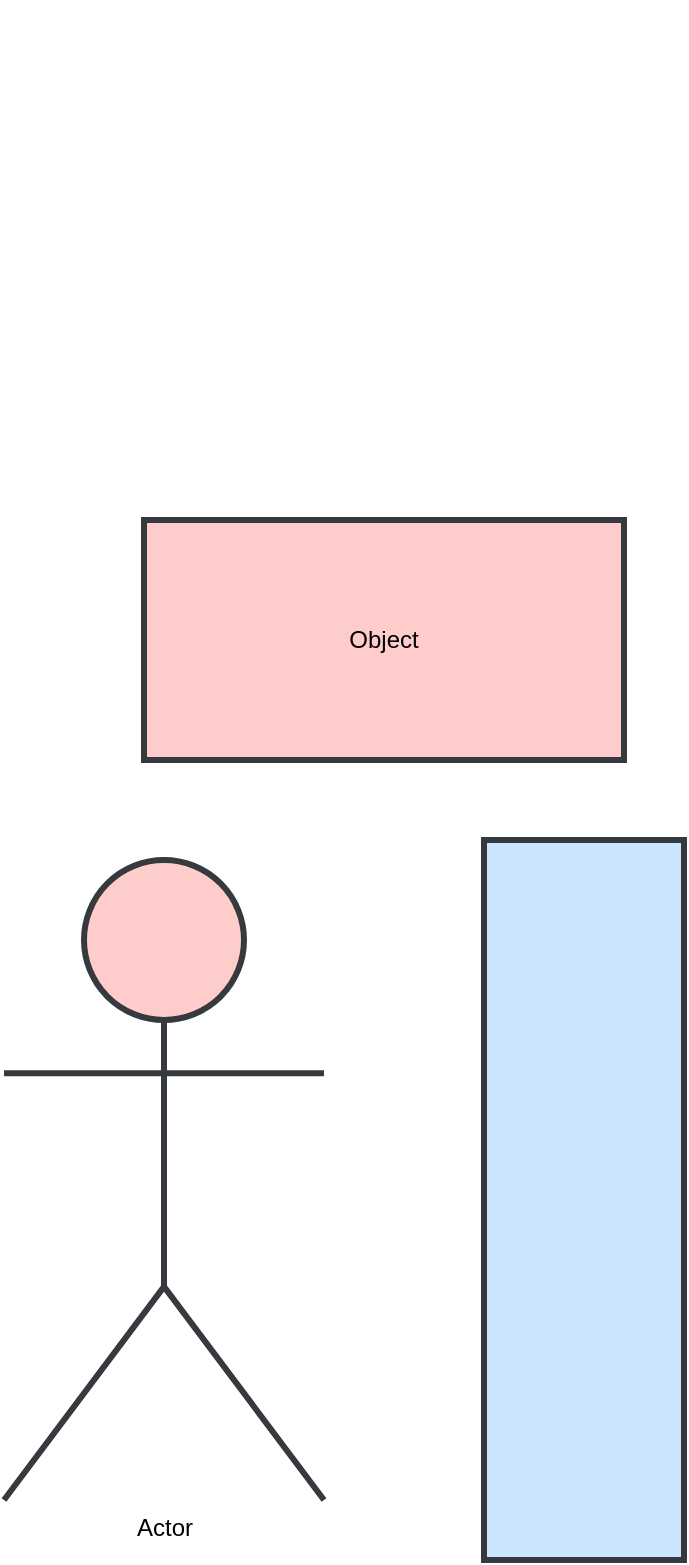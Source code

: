<mxfile version="24.8.4">
  <diagram name="Page-1" id="UvnY8bGZtVgD2DGwDgxN">
    <mxGraphModel dx="1369" dy="829" grid="1" gridSize="10" guides="1" tooltips="1" connect="1" arrows="1" fold="1" page="1" pageScale="1" pageWidth="850" pageHeight="1100" math="0" shadow="0">
      <root>
        <mxCell id="0" />
        <mxCell id="1" parent="0" />
        <mxCell id="nqqYU3OhWwNIPP2xHnIN-1" value="Object" style="html=1;whiteSpace=wrap;strokeWidth=3;fillColor=#ffcccc;strokeColor=#36393d;" vertex="1" parent="1">
          <mxGeometry x="-180" y="290" width="240" height="120" as="geometry" />
        </mxCell>
        <mxCell id="nqqYU3OhWwNIPP2xHnIN-2" value="&amp;nbsp;" style="text;whiteSpace=wrap;html=1;" vertex="1" parent="1">
          <mxGeometry x="-10" y="30" width="40" height="40" as="geometry" />
        </mxCell>
        <mxCell id="nqqYU3OhWwNIPP2xHnIN-3" value="" style="html=1;points=[[0,0,0,0,5],[0,1,0,0,-5],[1,0,0,0,5],[1,1,0,0,-5]];perimeter=orthogonalPerimeter;outlineConnect=0;targetShapes=umlLifeline;portConstraint=eastwest;newEdgeStyle={&quot;curved&quot;:0,&quot;rounded&quot;:0};strokeWidth=3;fillColor=#cce5ff;strokeColor=#36393d;" vertex="1" parent="1">
          <mxGeometry x="-10" y="450" width="100" height="360" as="geometry" />
        </mxCell>
        <mxCell id="nqqYU3OhWwNIPP2xHnIN-4" value="Actor" style="shape=umlActor;verticalLabelPosition=bottom;verticalAlign=top;html=1;strokeWidth=3;fillColor=#ffcccc;strokeColor=#36393d;" vertex="1" parent="1">
          <mxGeometry x="-250" y="460" width="160" height="320" as="geometry" />
        </mxCell>
      </root>
    </mxGraphModel>
  </diagram>
</mxfile>
